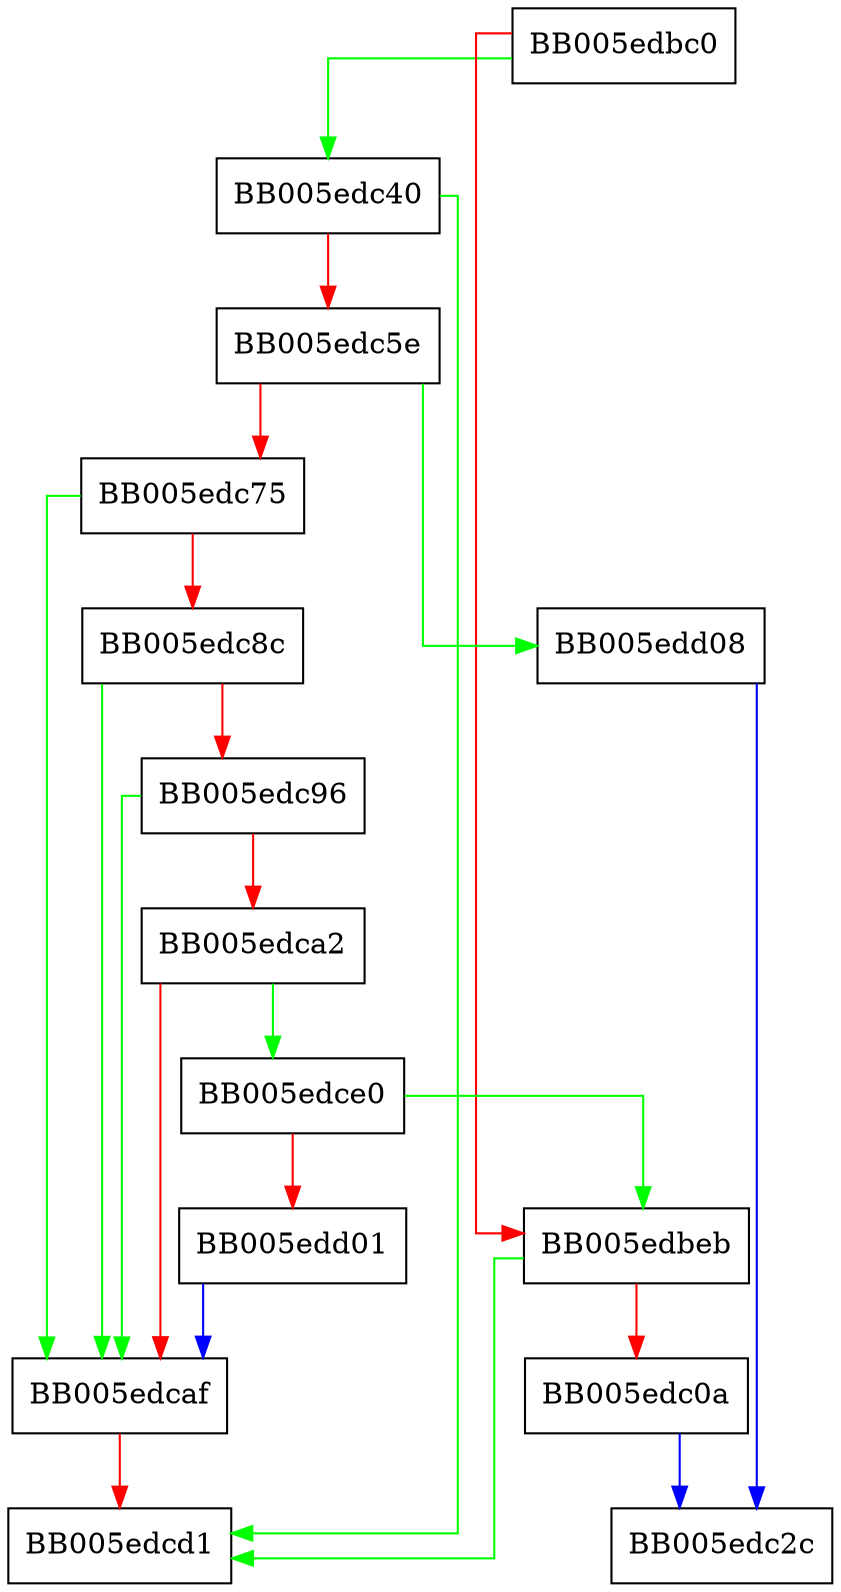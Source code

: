 digraph ossl_init_thread_start {
  node [shape="box"];
  graph [splines=ortho];
  BB005edbc0 -> BB005edc40 [color="green"];
  BB005edbc0 -> BB005edbeb [color="red"];
  BB005edbeb -> BB005edcd1 [color="green"];
  BB005edbeb -> BB005edc0a [color="red"];
  BB005edc0a -> BB005edc2c [color="blue"];
  BB005edc40 -> BB005edcd1 [color="green"];
  BB005edc40 -> BB005edc5e [color="red"];
  BB005edc5e -> BB005edd08 [color="green"];
  BB005edc5e -> BB005edc75 [color="red"];
  BB005edc75 -> BB005edcaf [color="green"];
  BB005edc75 -> BB005edc8c [color="red"];
  BB005edc8c -> BB005edcaf [color="green"];
  BB005edc8c -> BB005edc96 [color="red"];
  BB005edc96 -> BB005edcaf [color="green"];
  BB005edc96 -> BB005edca2 [color="red"];
  BB005edca2 -> BB005edce0 [color="green"];
  BB005edca2 -> BB005edcaf [color="red"];
  BB005edcaf -> BB005edcd1 [color="red"];
  BB005edce0 -> BB005edbeb [color="green"];
  BB005edce0 -> BB005edd01 [color="red"];
  BB005edd01 -> BB005edcaf [color="blue"];
  BB005edd08 -> BB005edc2c [color="blue"];
}